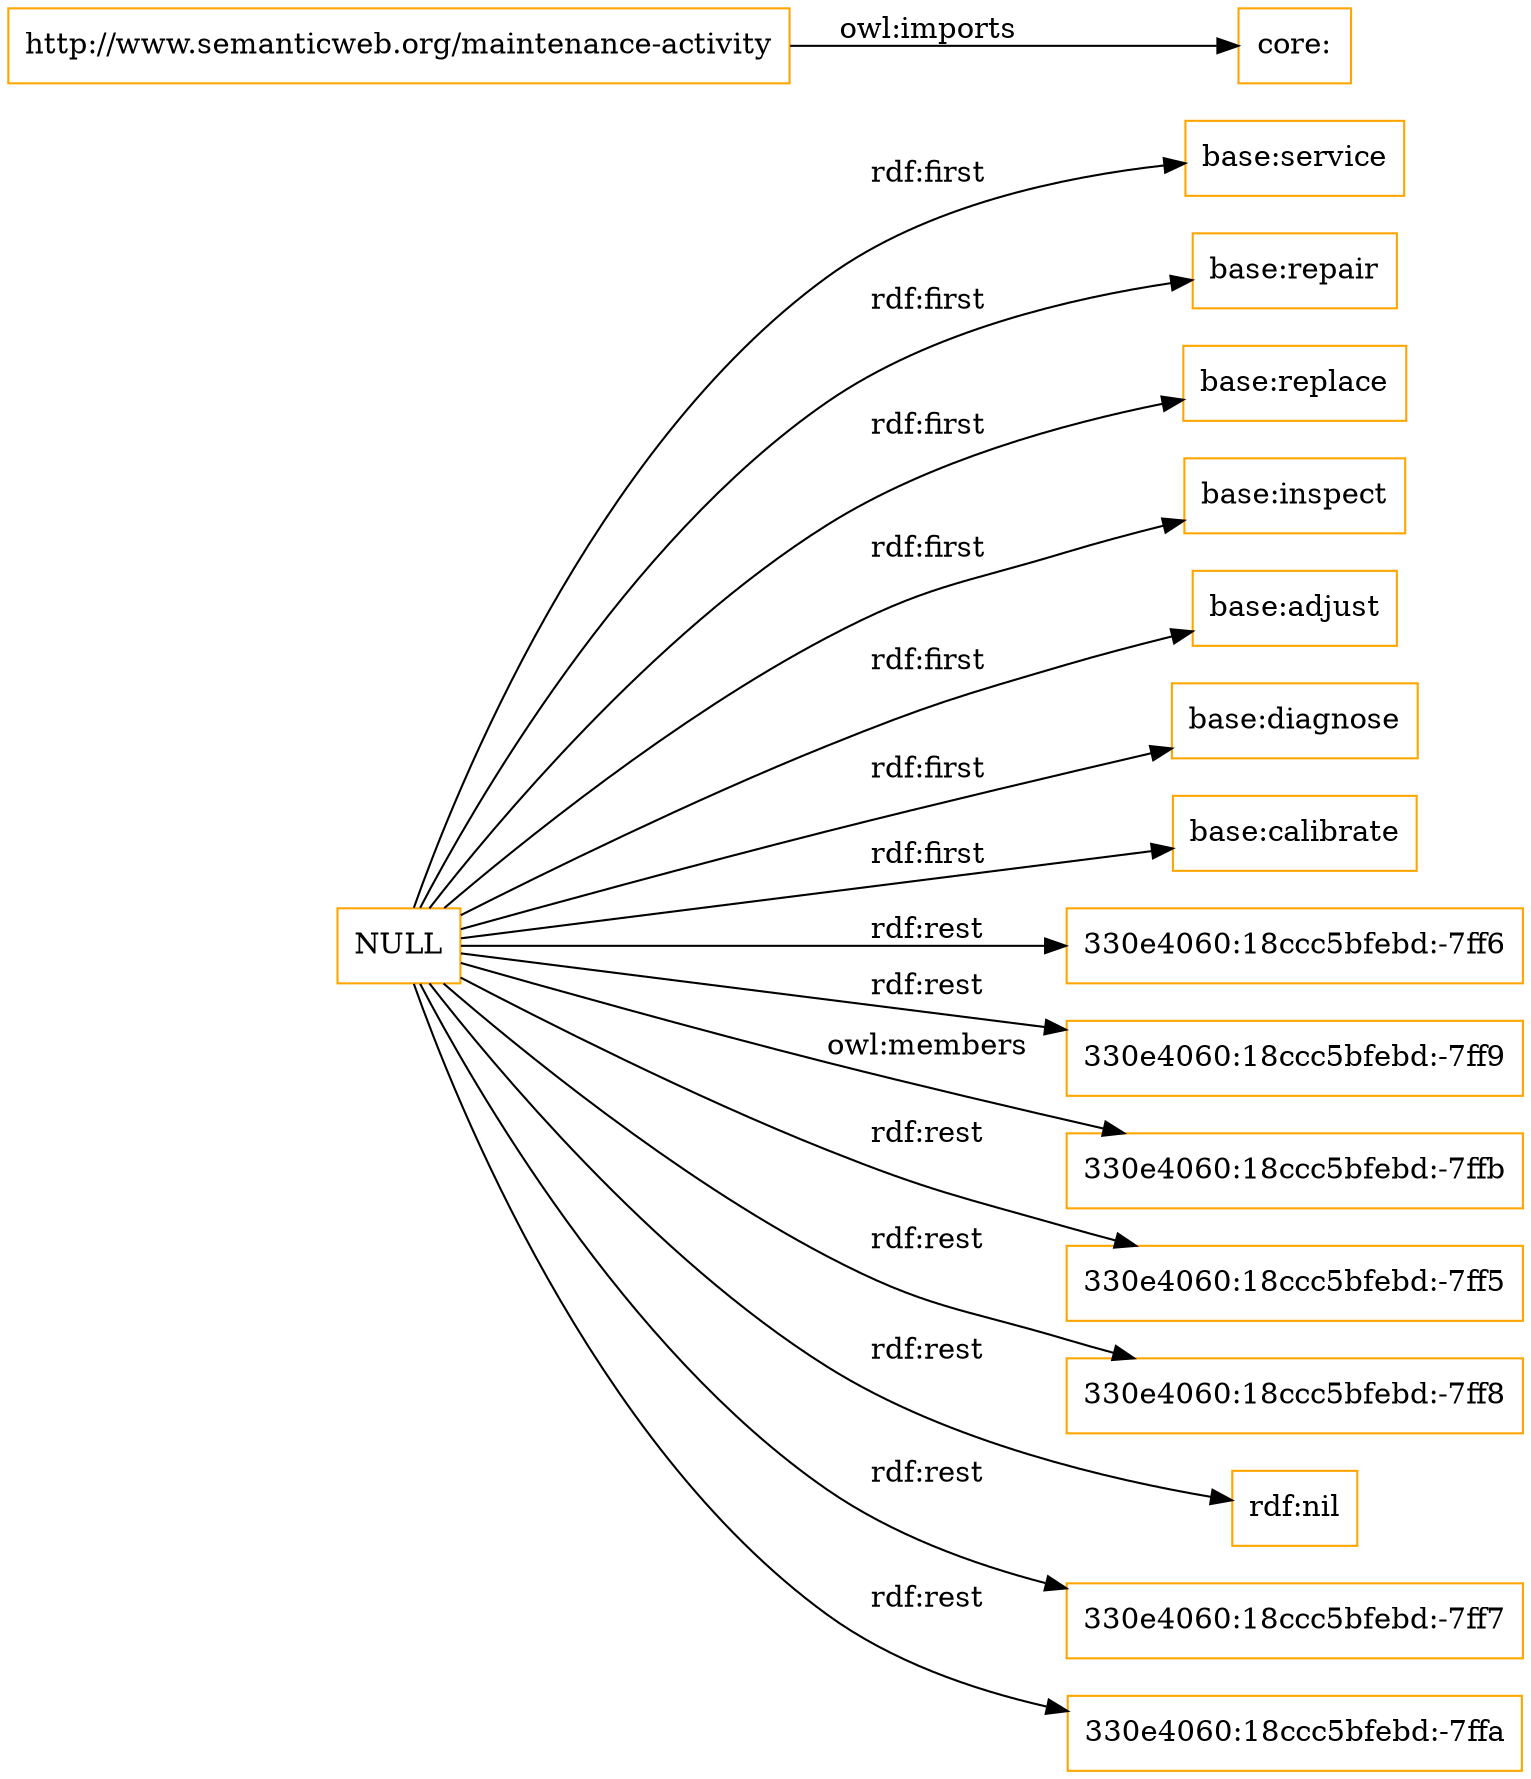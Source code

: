 digraph ar2dtool_diagram { 
rankdir=LR;
size="1501"
node [shape = rectangle, color="orange"]; "base:service" "base:repair" "base:replace" "base:inspect" "base:adjust" "base:diagnose" "base:calibrate" ; /*classes style*/
	"http://www.semanticweb.org/maintenance-activity" -> "core:" [ label = "owl:imports" ];
	"NULL" -> "base:calibrate" [ label = "rdf:first" ];
	"NULL" -> "330e4060:18ccc5bfebd:-7ff6" [ label = "rdf:rest" ];
	"NULL" -> "330e4060:18ccc5bfebd:-7ff9" [ label = "rdf:rest" ];
	"NULL" -> "base:replace" [ label = "rdf:first" ];
	"NULL" -> "330e4060:18ccc5bfebd:-7ffb" [ label = "owl:members" ];
	"NULL" -> "330e4060:18ccc5bfebd:-7ff5" [ label = "rdf:rest" ];
	"NULL" -> "330e4060:18ccc5bfebd:-7ff8" [ label = "rdf:rest" ];
	"NULL" -> "base:adjust" [ label = "rdf:first" ];
	"NULL" -> "rdf:nil" [ label = "rdf:rest" ];
	"NULL" -> "330e4060:18ccc5bfebd:-7ff7" [ label = "rdf:rest" ];
	"NULL" -> "330e4060:18ccc5bfebd:-7ffa" [ label = "rdf:rest" ];
	"NULL" -> "base:service" [ label = "rdf:first" ];
	"NULL" -> "base:inspect" [ label = "rdf:first" ];
	"NULL" -> "base:repair" [ label = "rdf:first" ];
	"NULL" -> "base:diagnose" [ label = "rdf:first" ];

}
